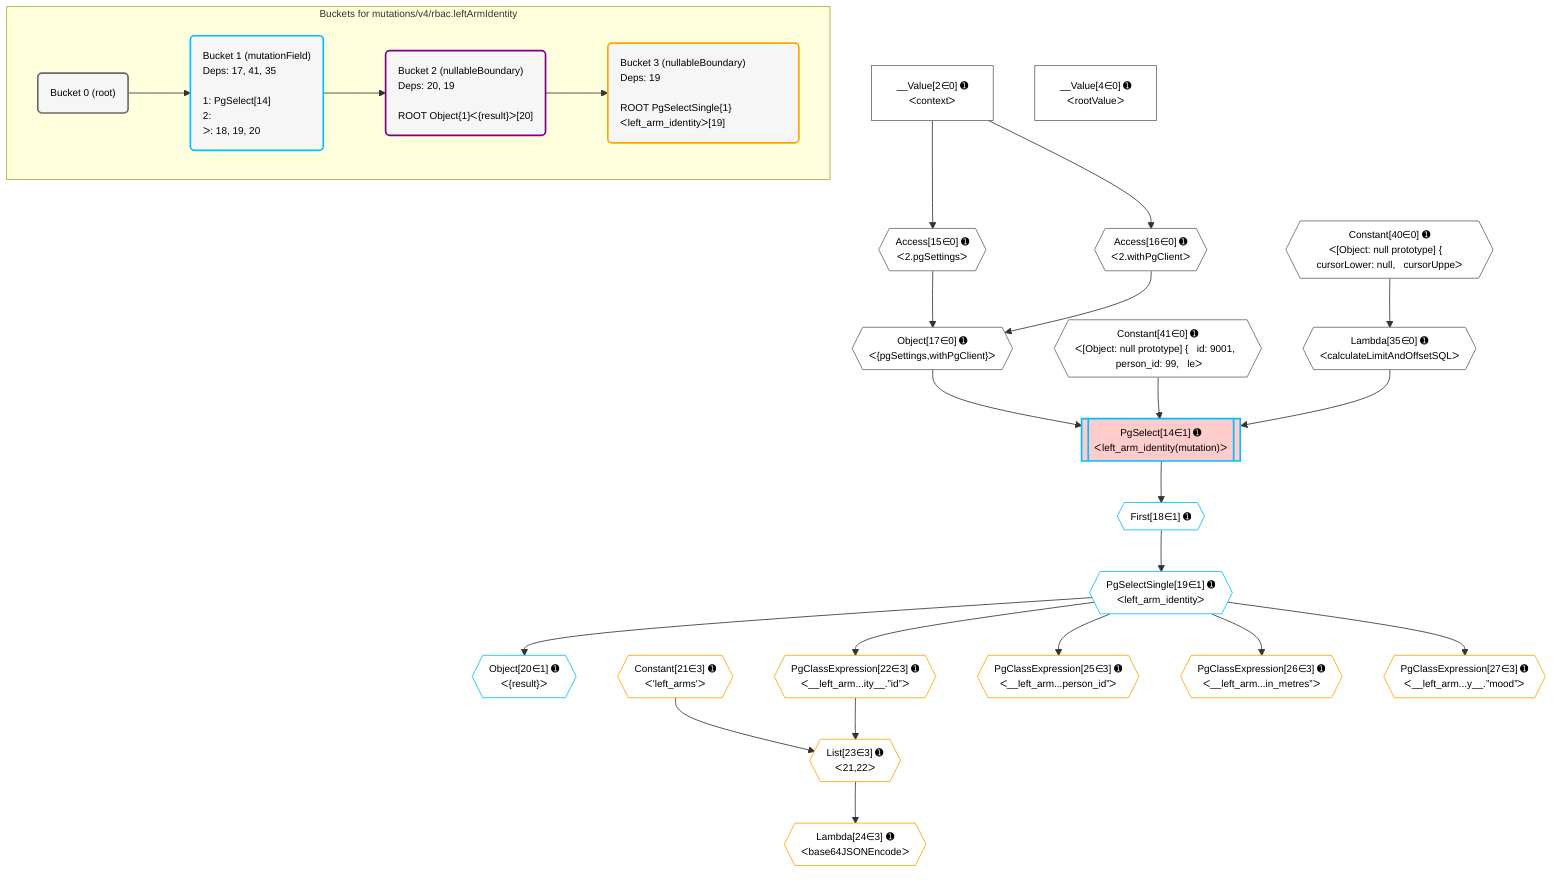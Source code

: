 %%{init: {'themeVariables': { 'fontSize': '12px'}}}%%
graph TD
    classDef path fill:#eee,stroke:#000,color:#000
    classDef plan fill:#fff,stroke-width:1px,color:#000
    classDef itemplan fill:#fff,stroke-width:2px,color:#000
    classDef unbatchedplan fill:#dff,stroke-width:1px,color:#000
    classDef sideeffectplan fill:#fcc,stroke-width:2px,color:#000
    classDef bucket fill:#f6f6f6,color:#000,stroke-width:2px,text-align:left


    %% plan dependencies
    Object17{{"Object[17∈0] ➊<br />ᐸ{pgSettings,withPgClient}ᐳ"}}:::plan
    Access15{{"Access[15∈0] ➊<br />ᐸ2.pgSettingsᐳ"}}:::plan
    Access16{{"Access[16∈0] ➊<br />ᐸ2.withPgClientᐳ"}}:::plan
    Access15 & Access16 --> Object17
    __Value2["__Value[2∈0] ➊<br />ᐸcontextᐳ"]:::plan
    __Value2 --> Access15
    __Value2 --> Access16
    Lambda35{{"Lambda[35∈0] ➊<br />ᐸcalculateLimitAndOffsetSQLᐳ"}}:::plan
    Constant40{{"Constant[40∈0] ➊<br />ᐸ[Object: null prototype] {   cursorLower: null,   cursorUppeᐳ"}}:::plan
    Constant40 --> Lambda35
    __Value4["__Value[4∈0] ➊<br />ᐸrootValueᐳ"]:::plan
    Constant41{{"Constant[41∈0] ➊<br />ᐸ[Object: null prototype] {   id: 9001,   person_id: 99,   leᐳ"}}:::plan
    PgSelect14[["PgSelect[14∈1] ➊<br />ᐸleft_arm_identity(mutation)ᐳ"]]:::sideeffectplan
    Object17 & Constant41 & Lambda35 --> PgSelect14
    First18{{"First[18∈1] ➊"}}:::plan
    PgSelect14 --> First18
    PgSelectSingle19{{"PgSelectSingle[19∈1] ➊<br />ᐸleft_arm_identityᐳ"}}:::plan
    First18 --> PgSelectSingle19
    Object20{{"Object[20∈1] ➊<br />ᐸ{result}ᐳ"}}:::plan
    PgSelectSingle19 --> Object20
    List23{{"List[23∈3] ➊<br />ᐸ21,22ᐳ"}}:::plan
    Constant21{{"Constant[21∈3] ➊<br />ᐸ'left_arms'ᐳ"}}:::plan
    PgClassExpression22{{"PgClassExpression[22∈3] ➊<br />ᐸ__left_arm...ity__.”id”ᐳ"}}:::plan
    Constant21 & PgClassExpression22 --> List23
    PgSelectSingle19 --> PgClassExpression22
    Lambda24{{"Lambda[24∈3] ➊<br />ᐸbase64JSONEncodeᐳ"}}:::plan
    List23 --> Lambda24
    PgClassExpression25{{"PgClassExpression[25∈3] ➊<br />ᐸ__left_arm...person_id”ᐳ"}}:::plan
    PgSelectSingle19 --> PgClassExpression25
    PgClassExpression26{{"PgClassExpression[26∈3] ➊<br />ᐸ__left_arm...in_metres”ᐳ"}}:::plan
    PgSelectSingle19 --> PgClassExpression26
    PgClassExpression27{{"PgClassExpression[27∈3] ➊<br />ᐸ__left_arm...y__.”mood”ᐳ"}}:::plan
    PgSelectSingle19 --> PgClassExpression27

    %% define steps

    subgraph "Buckets for mutations/v4/rbac.leftArmIdentity"
    Bucket0("Bucket 0 (root)"):::bucket
    classDef bucket0 stroke:#696969
    class Bucket0,__Value2,__Value4,Access15,Access16,Object17,Lambda35,Constant40,Constant41 bucket0
    Bucket1("Bucket 1 (mutationField)<br />Deps: 17, 41, 35<br /><br />1: PgSelect[14]<br />2: <br />ᐳ: 18, 19, 20"):::bucket
    classDef bucket1 stroke:#00bfff
    class Bucket1,PgSelect14,First18,PgSelectSingle19,Object20 bucket1
    Bucket2("Bucket 2 (nullableBoundary)<br />Deps: 20, 19<br /><br />ROOT Object{1}ᐸ{result}ᐳ[20]"):::bucket
    classDef bucket2 stroke:#7f007f
    class Bucket2 bucket2
    Bucket3("Bucket 3 (nullableBoundary)<br />Deps: 19<br /><br />ROOT PgSelectSingle{1}ᐸleft_arm_identityᐳ[19]"):::bucket
    classDef bucket3 stroke:#ffa500
    class Bucket3,Constant21,PgClassExpression22,List23,Lambda24,PgClassExpression25,PgClassExpression26,PgClassExpression27 bucket3
    Bucket0 --> Bucket1
    Bucket1 --> Bucket2
    Bucket2 --> Bucket3
    end
